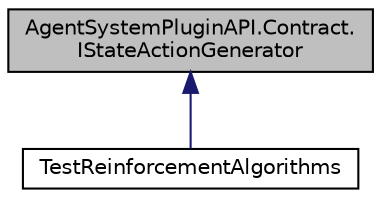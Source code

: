 digraph "AgentSystemPluginAPI.Contract.IStateActionGenerator"
{
  edge [fontname="Helvetica",fontsize="10",labelfontname="Helvetica",labelfontsize="10"];
  node [fontname="Helvetica",fontsize="10",shape=record];
  Node1 [label="AgentSystemPluginAPI.Contract.\lIStateActionGenerator",height=0.2,width=0.4,color="black", fillcolor="grey75", style="filled" fontcolor="black"];
  Node1 -> Node2 [dir="back",color="midnightblue",fontsize="10",style="solid",fontname="Helvetica"];
  Node2 [label="TestReinforcementAlgorithms",height=0.2,width=0.4,color="black", fillcolor="white", style="filled",URL="$class_test_reinforcement_algorithms.html"];
}

